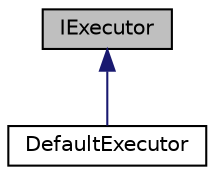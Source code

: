 digraph "IExecutor"
{
 // LATEX_PDF_SIZE
  edge [fontname="Helvetica",fontsize="10",labelfontname="Helvetica",labelfontsize="10"];
  node [fontname="Helvetica",fontsize="10",shape=record];
  Node1 [label="IExecutor",height=0.2,width=0.4,color="black", fillcolor="grey75", style="filled", fontcolor="black",tooltip="Interface for executing parsed shell commands."];
  Node1 -> Node2 [dir="back",color="midnightblue",fontsize="10",style="solid",fontname="Helvetica"];
  Node2 [label="DefaultExecutor",height=0.2,width=0.4,color="black", fillcolor="white", style="filled",URL="$da/d32/class_default_executor.html",tooltip="Executes built-in shell commands and manages external command processes using a search path."];
}
